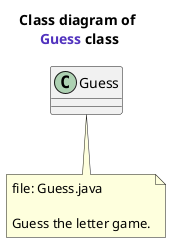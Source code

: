 @startuml
title Class diagram of \n<font name=monospace><color #5132be>Guess</color></font> class


class Guess {
    
}
note bottom of Guess
    file: Guess.java
    
    Guess the letter game.
end note
@enduml